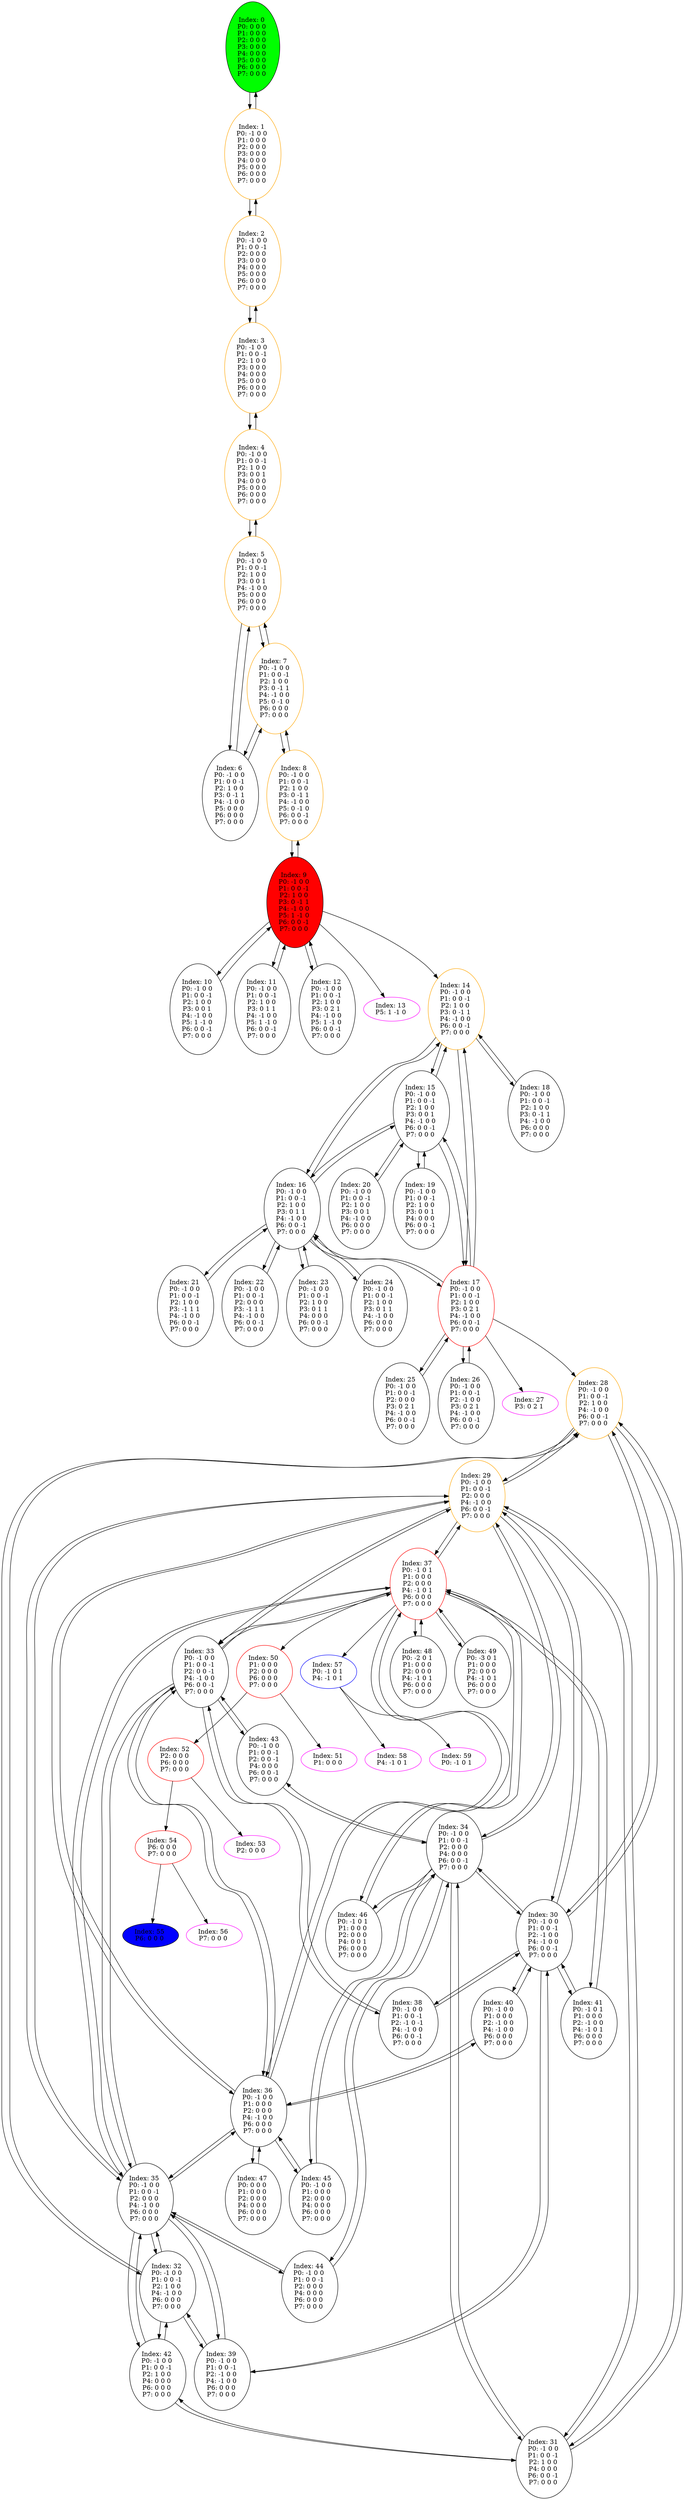 digraph G {
color = "black"
0[label = "Index: 0 
P0: 0 0 0 
P1: 0 0 0 
P2: 0 0 0 
P3: 0 0 0 
P4: 0 0 0 
P5: 0 0 0 
P6: 0 0 0 
P7: 0 0 0 
", style="filled", fillcolor = "green"]
1[label = "Index: 1 
P0: -1 0 0 
P1: 0 0 0 
P2: 0 0 0 
P3: 0 0 0 
P4: 0 0 0 
P5: 0 0 0 
P6: 0 0 0 
P7: 0 0 0 
", color = "orange"]
2[label = "Index: 2 
P0: -1 0 0 
P1: 0 0 -1 
P2: 0 0 0 
P3: 0 0 0 
P4: 0 0 0 
P5: 0 0 0 
P6: 0 0 0 
P7: 0 0 0 
", color = "orange"]
3[label = "Index: 3 
P0: -1 0 0 
P1: 0 0 -1 
P2: 1 0 0 
P3: 0 0 0 
P4: 0 0 0 
P5: 0 0 0 
P6: 0 0 0 
P7: 0 0 0 
", color = "orange"]
4[label = "Index: 4 
P0: -1 0 0 
P1: 0 0 -1 
P2: 1 0 0 
P3: 0 0 1 
P4: 0 0 0 
P5: 0 0 0 
P6: 0 0 0 
P7: 0 0 0 
", color = "orange"]
5[label = "Index: 5 
P0: -1 0 0 
P1: 0 0 -1 
P2: 1 0 0 
P3: 0 0 1 
P4: -1 0 0 
P5: 0 0 0 
P6: 0 0 0 
P7: 0 0 0 
", color = "orange"]
6[label = "Index: 6 
P0: -1 0 0 
P1: 0 0 -1 
P2: 1 0 0 
P3: 0 -1 1 
P4: -1 0 0 
P5: 0 0 0 
P6: 0 0 0 
P7: 0 0 0 
"]
7[label = "Index: 7 
P0: -1 0 0 
P1: 0 0 -1 
P2: 1 0 0 
P3: 0 -1 1 
P4: -1 0 0 
P5: 0 -1 0 
P6: 0 0 0 
P7: 0 0 0 
", color = "orange"]
8[label = "Index: 8 
P0: -1 0 0 
P1: 0 0 -1 
P2: 1 0 0 
P3: 0 -1 1 
P4: -1 0 0 
P5: 0 -1 0 
P6: 0 0 -1 
P7: 0 0 0 
", color = "orange"]
9[label = "Index: 9 
P0: -1 0 0 
P1: 0 0 -1 
P2: 1 0 0 
P3: 0 -1 1 
P4: -1 0 0 
P5: 1 -1 0 
P6: 0 0 -1 
P7: 0 0 0 
", style="filled", fillcolor = "red"]
10[label = "Index: 10 
P0: -1 0 0 
P1: 0 0 -1 
P2: 1 0 0 
P3: 0 0 1 
P4: -1 0 0 
P5: 1 -1 0 
P6: 0 0 -1 
P7: 0 0 0 
"]
11[label = "Index: 11 
P0: -1 0 0 
P1: 0 0 -1 
P2: 1 0 0 
P3: 0 1 1 
P4: -1 0 0 
P5: 1 -1 0 
P6: 0 0 -1 
P7: 0 0 0 
"]
12[label = "Index: 12 
P0: -1 0 0 
P1: 0 0 -1 
P2: 1 0 0 
P3: 0 2 1 
P4: -1 0 0 
P5: 1 -1 0 
P6: 0 0 -1 
P7: 0 0 0 
"]
13[label = "Index: 13 
P5: 1 -1 0 
", color = "fuchsia"]
14[label = "Index: 14 
P0: -1 0 0 
P1: 0 0 -1 
P2: 1 0 0 
P3: 0 -1 1 
P4: -1 0 0 
P6: 0 0 -1 
P7: 0 0 0 
", color = "orange"]
15[label = "Index: 15 
P0: -1 0 0 
P1: 0 0 -1 
P2: 1 0 0 
P3: 0 0 1 
P4: -1 0 0 
P6: 0 0 -1 
P7: 0 0 0 
"]
16[label = "Index: 16 
P0: -1 0 0 
P1: 0 0 -1 
P2: 1 0 0 
P3: 0 1 1 
P4: -1 0 0 
P6: 0 0 -1 
P7: 0 0 0 
"]
17[label = "Index: 17 
P0: -1 0 0 
P1: 0 0 -1 
P2: 1 0 0 
P3: 0 2 1 
P4: -1 0 0 
P6: 0 0 -1 
P7: 0 0 0 
", color = "red"]
18[label = "Index: 18 
P0: -1 0 0 
P1: 0 0 -1 
P2: 1 0 0 
P3: 0 -1 1 
P4: -1 0 0 
P6: 0 0 0 
P7: 0 0 0 
"]
19[label = "Index: 19 
P0: -1 0 0 
P1: 0 0 -1 
P2: 1 0 0 
P3: 0 0 1 
P4: 0 0 0 
P6: 0 0 -1 
P7: 0 0 0 
"]
20[label = "Index: 20 
P0: -1 0 0 
P1: 0 0 -1 
P2: 1 0 0 
P3: 0 0 1 
P4: -1 0 0 
P6: 0 0 0 
P7: 0 0 0 
"]
21[label = "Index: 21 
P0: -1 0 0 
P1: 0 0 -1 
P2: 1 0 0 
P3: -1 1 1 
P4: -1 0 0 
P6: 0 0 -1 
P7: 0 0 0 
"]
22[label = "Index: 22 
P0: -1 0 0 
P1: 0 0 -1 
P2: 0 0 0 
P3: -1 1 1 
P4: -1 0 0 
P6: 0 0 -1 
P7: 0 0 0 
"]
23[label = "Index: 23 
P0: -1 0 0 
P1: 0 0 -1 
P2: 1 0 0 
P3: 0 1 1 
P4: 0 0 0 
P6: 0 0 -1 
P7: 0 0 0 
"]
24[label = "Index: 24 
P0: -1 0 0 
P1: 0 0 -1 
P2: 1 0 0 
P3: 0 1 1 
P4: -1 0 0 
P6: 0 0 0 
P7: 0 0 0 
"]
25[label = "Index: 25 
P0: -1 0 0 
P1: 0 0 -1 
P2: 0 0 0 
P3: 0 2 1 
P4: -1 0 0 
P6: 0 0 -1 
P7: 0 0 0 
"]
26[label = "Index: 26 
P0: -1 0 0 
P1: 0 0 -1 
P2: -1 0 0 
P3: 0 2 1 
P4: -1 0 0 
P6: 0 0 -1 
P7: 0 0 0 
"]
27[label = "Index: 27 
P3: 0 2 1 
", color = "fuchsia"]
28[label = "Index: 28 
P0: -1 0 0 
P1: 0 0 -1 
P2: 1 0 0 
P4: -1 0 0 
P6: 0 0 -1 
P7: 0 0 0 
", color = "orange"]
29[label = "Index: 29 
P0: -1 0 0 
P1: 0 0 -1 
P2: 0 0 0 
P4: -1 0 0 
P6: 0 0 -1 
P7: 0 0 0 
", color = "orange"]
30[label = "Index: 30 
P0: -1 0 0 
P1: 0 0 -1 
P2: -1 0 0 
P4: -1 0 0 
P6: 0 0 -1 
P7: 0 0 0 
"]
31[label = "Index: 31 
P0: -1 0 0 
P1: 0 0 -1 
P2: 1 0 0 
P4: 0 0 0 
P6: 0 0 -1 
P7: 0 0 0 
"]
32[label = "Index: 32 
P0: -1 0 0 
P1: 0 0 -1 
P2: 1 0 0 
P4: -1 0 0 
P6: 0 0 0 
P7: 0 0 0 
"]
33[label = "Index: 33 
P0: -1 0 0 
P1: 0 0 -1 
P2: 0 0 -1 
P4: -1 0 0 
P6: 0 0 -1 
P7: 0 0 0 
"]
34[label = "Index: 34 
P0: -1 0 0 
P1: 0 0 -1 
P2: 0 0 0 
P4: 0 0 0 
P6: 0 0 -1 
P7: 0 0 0 
"]
35[label = "Index: 35 
P0: -1 0 0 
P1: 0 0 -1 
P2: 0 0 0 
P4: -1 0 0 
P6: 0 0 0 
P7: 0 0 0 
"]
36[label = "Index: 36 
P0: -1 0 0 
P1: 0 0 0 
P2: 0 0 0 
P4: -1 0 0 
P6: 0 0 0 
P7: 0 0 0 
"]
37[label = "Index: 37 
P0: -1 0 1 
P1: 0 0 0 
P2: 0 0 0 
P4: -1 0 1 
P6: 0 0 0 
P7: 0 0 0 
", color = "red"]
38[label = "Index: 38 
P0: -1 0 0 
P1: 0 0 -1 
P2: -1 0 -1 
P4: -1 0 0 
P6: 0 0 -1 
P7: 0 0 0 
"]
39[label = "Index: 39 
P0: -1 0 0 
P1: 0 0 -1 
P2: -1 0 0 
P4: -1 0 0 
P6: 0 0 0 
P7: 0 0 0 
"]
40[label = "Index: 40 
P0: -1 0 0 
P1: 0 0 0 
P2: -1 0 0 
P4: -1 0 0 
P6: 0 0 0 
P7: 0 0 0 
"]
41[label = "Index: 41 
P0: -1 0 1 
P1: 0 0 0 
P2: -1 0 0 
P4: -1 0 1 
P6: 0 0 0 
P7: 0 0 0 
"]
42[label = "Index: 42 
P0: -1 0 0 
P1: 0 0 -1 
P2: 1 0 0 
P4: 0 0 0 
P6: 0 0 0 
P7: 0 0 0 
"]
43[label = "Index: 43 
P0: -1 0 0 
P1: 0 0 -1 
P2: 0 0 -1 
P4: 0 0 0 
P6: 0 0 -1 
P7: 0 0 0 
"]
44[label = "Index: 44 
P0: -1 0 0 
P1: 0 0 -1 
P2: 0 0 0 
P4: 0 0 0 
P6: 0 0 0 
P7: 0 0 0 
"]
45[label = "Index: 45 
P0: -1 0 0 
P1: 0 0 0 
P2: 0 0 0 
P4: 0 0 0 
P6: 0 0 0 
P7: 0 0 0 
"]
46[label = "Index: 46 
P0: -1 0 1 
P1: 0 0 0 
P2: 0 0 0 
P4: 0 0 1 
P6: 0 0 0 
P7: 0 0 0 
"]
47[label = "Index: 47 
P0: 0 0 0 
P1: 0 0 0 
P2: 0 0 0 
P4: 0 0 0 
P6: 0 0 0 
P7: 0 0 0 
"]
48[label = "Index: 48 
P0: -2 0 1 
P1: 0 0 0 
P2: 0 0 0 
P4: -1 0 1 
P6: 0 0 0 
P7: 0 0 0 
"]
49[label = "Index: 49 
P0: -3 0 1 
P1: 0 0 0 
P2: 0 0 0 
P4: -1 0 1 
P6: 0 0 0 
P7: 0 0 0 
"]
50[label = "Index: 50 
P1: 0 0 0 
P2: 0 0 0 
P6: 0 0 0 
P7: 0 0 0 
", color = "red"]
51[label = "Index: 51 
P1: 0 0 0 
", color = "fuchsia"]
52[label = "Index: 52 
P2: 0 0 0 
P6: 0 0 0 
P7: 0 0 0 
", color = "red"]
53[label = "Index: 53 
P2: 0 0 0 
", color = "fuchsia"]
54[label = "Index: 54 
P6: 0 0 0 
P7: 0 0 0 
", color = "red"]
55[label = "Index: 55 
P6: 0 0 0 
", style="filled", fillcolor = "blue"]
56[label = "Index: 56 
P7: 0 0 0 
", color = "fuchsia"]
57[label = "Index: 57 
P0: -1 0 1 
P4: -1 0 1 
", color = "blue"]
58[label = "Index: 58 
P4: -1 0 1 
", color = "fuchsia"]
59[label = "Index: 59 
P0: -1 0 1 
", color = "fuchsia"]
0 -> 1

1 -> 0
1 -> 2

2 -> 1
2 -> 3

3 -> 2
3 -> 4

4 -> 3
4 -> 5

5 -> 4
5 -> 6
5 -> 7

6 -> 5
6 -> 7

7 -> 5
7 -> 6
7 -> 8

8 -> 7
8 -> 9

9 -> 8
9 -> 10
9 -> 11
9 -> 12
9 -> 14
9 -> 13

10 -> 9

11 -> 9

12 -> 9

14 -> 15
14 -> 16
14 -> 17
14 -> 18

15 -> 14
15 -> 16
15 -> 17
15 -> 19
15 -> 20

16 -> 14
16 -> 15
16 -> 21
16 -> 17
16 -> 22
16 -> 23
16 -> 24

17 -> 14
17 -> 15
17 -> 16
17 -> 25
17 -> 26
17 -> 28
17 -> 27

18 -> 14

19 -> 15

20 -> 15

21 -> 16

22 -> 16

23 -> 16

24 -> 16

25 -> 17

26 -> 17

28 -> 29
28 -> 30
28 -> 31
28 -> 32

29 -> 28
29 -> 30
29 -> 33
29 -> 34
29 -> 31
29 -> 35
29 -> 36
29 -> 37

30 -> 28
30 -> 29
30 -> 38
30 -> 34
30 -> 39
30 -> 40
30 -> 41

31 -> 28
31 -> 29
31 -> 34
31 -> 42

32 -> 28
32 -> 35
32 -> 39
32 -> 42

33 -> 29
33 -> 38
33 -> 43
33 -> 35
33 -> 36
33 -> 37

34 -> 29
34 -> 30
34 -> 31
34 -> 43
34 -> 44
34 -> 45
34 -> 46

35 -> 29
35 -> 32
35 -> 33
35 -> 36
35 -> 39
35 -> 44
35 -> 37
35 -> 42

36 -> 29
36 -> 33
36 -> 35
36 -> 40
36 -> 45
36 -> 47
36 -> 37

37 -> 29
37 -> 33
37 -> 35
37 -> 36
37 -> 48
37 -> 49
37 -> 41
37 -> 46
37 -> 50
37 -> 57

38 -> 30
38 -> 33

39 -> 30
39 -> 32
39 -> 35

40 -> 30
40 -> 36

41 -> 30
41 -> 37

42 -> 31
42 -> 32
42 -> 35

43 -> 33
43 -> 34

44 -> 34
44 -> 35

45 -> 34
45 -> 36

46 -> 34
46 -> 37

47 -> 36

48 -> 37

49 -> 37

50 -> 52
50 -> 51

52 -> 54
52 -> 53

54 -> 56
54 -> 55

57 -> 58
57 -> 59

}

